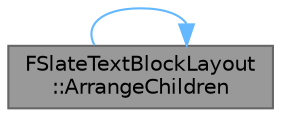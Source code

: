 digraph "FSlateTextBlockLayout::ArrangeChildren"
{
 // INTERACTIVE_SVG=YES
 // LATEX_PDF_SIZE
  bgcolor="transparent";
  edge [fontname=Helvetica,fontsize=10,labelfontname=Helvetica,labelfontsize=10];
  node [fontname=Helvetica,fontsize=10,shape=box,height=0.2,width=0.4];
  rankdir="LR";
  Node1 [id="Node000001",label="FSlateTextBlockLayout\l::ArrangeChildren",height=0.2,width=0.4,color="gray40", fillcolor="grey60", style="filled", fontcolor="black",tooltip="Arrange any child widgets in this layout."];
  Node1 -> Node1 [id="edge1_Node000001_Node000001",color="steelblue1",style="solid",tooltip=" "];
}
